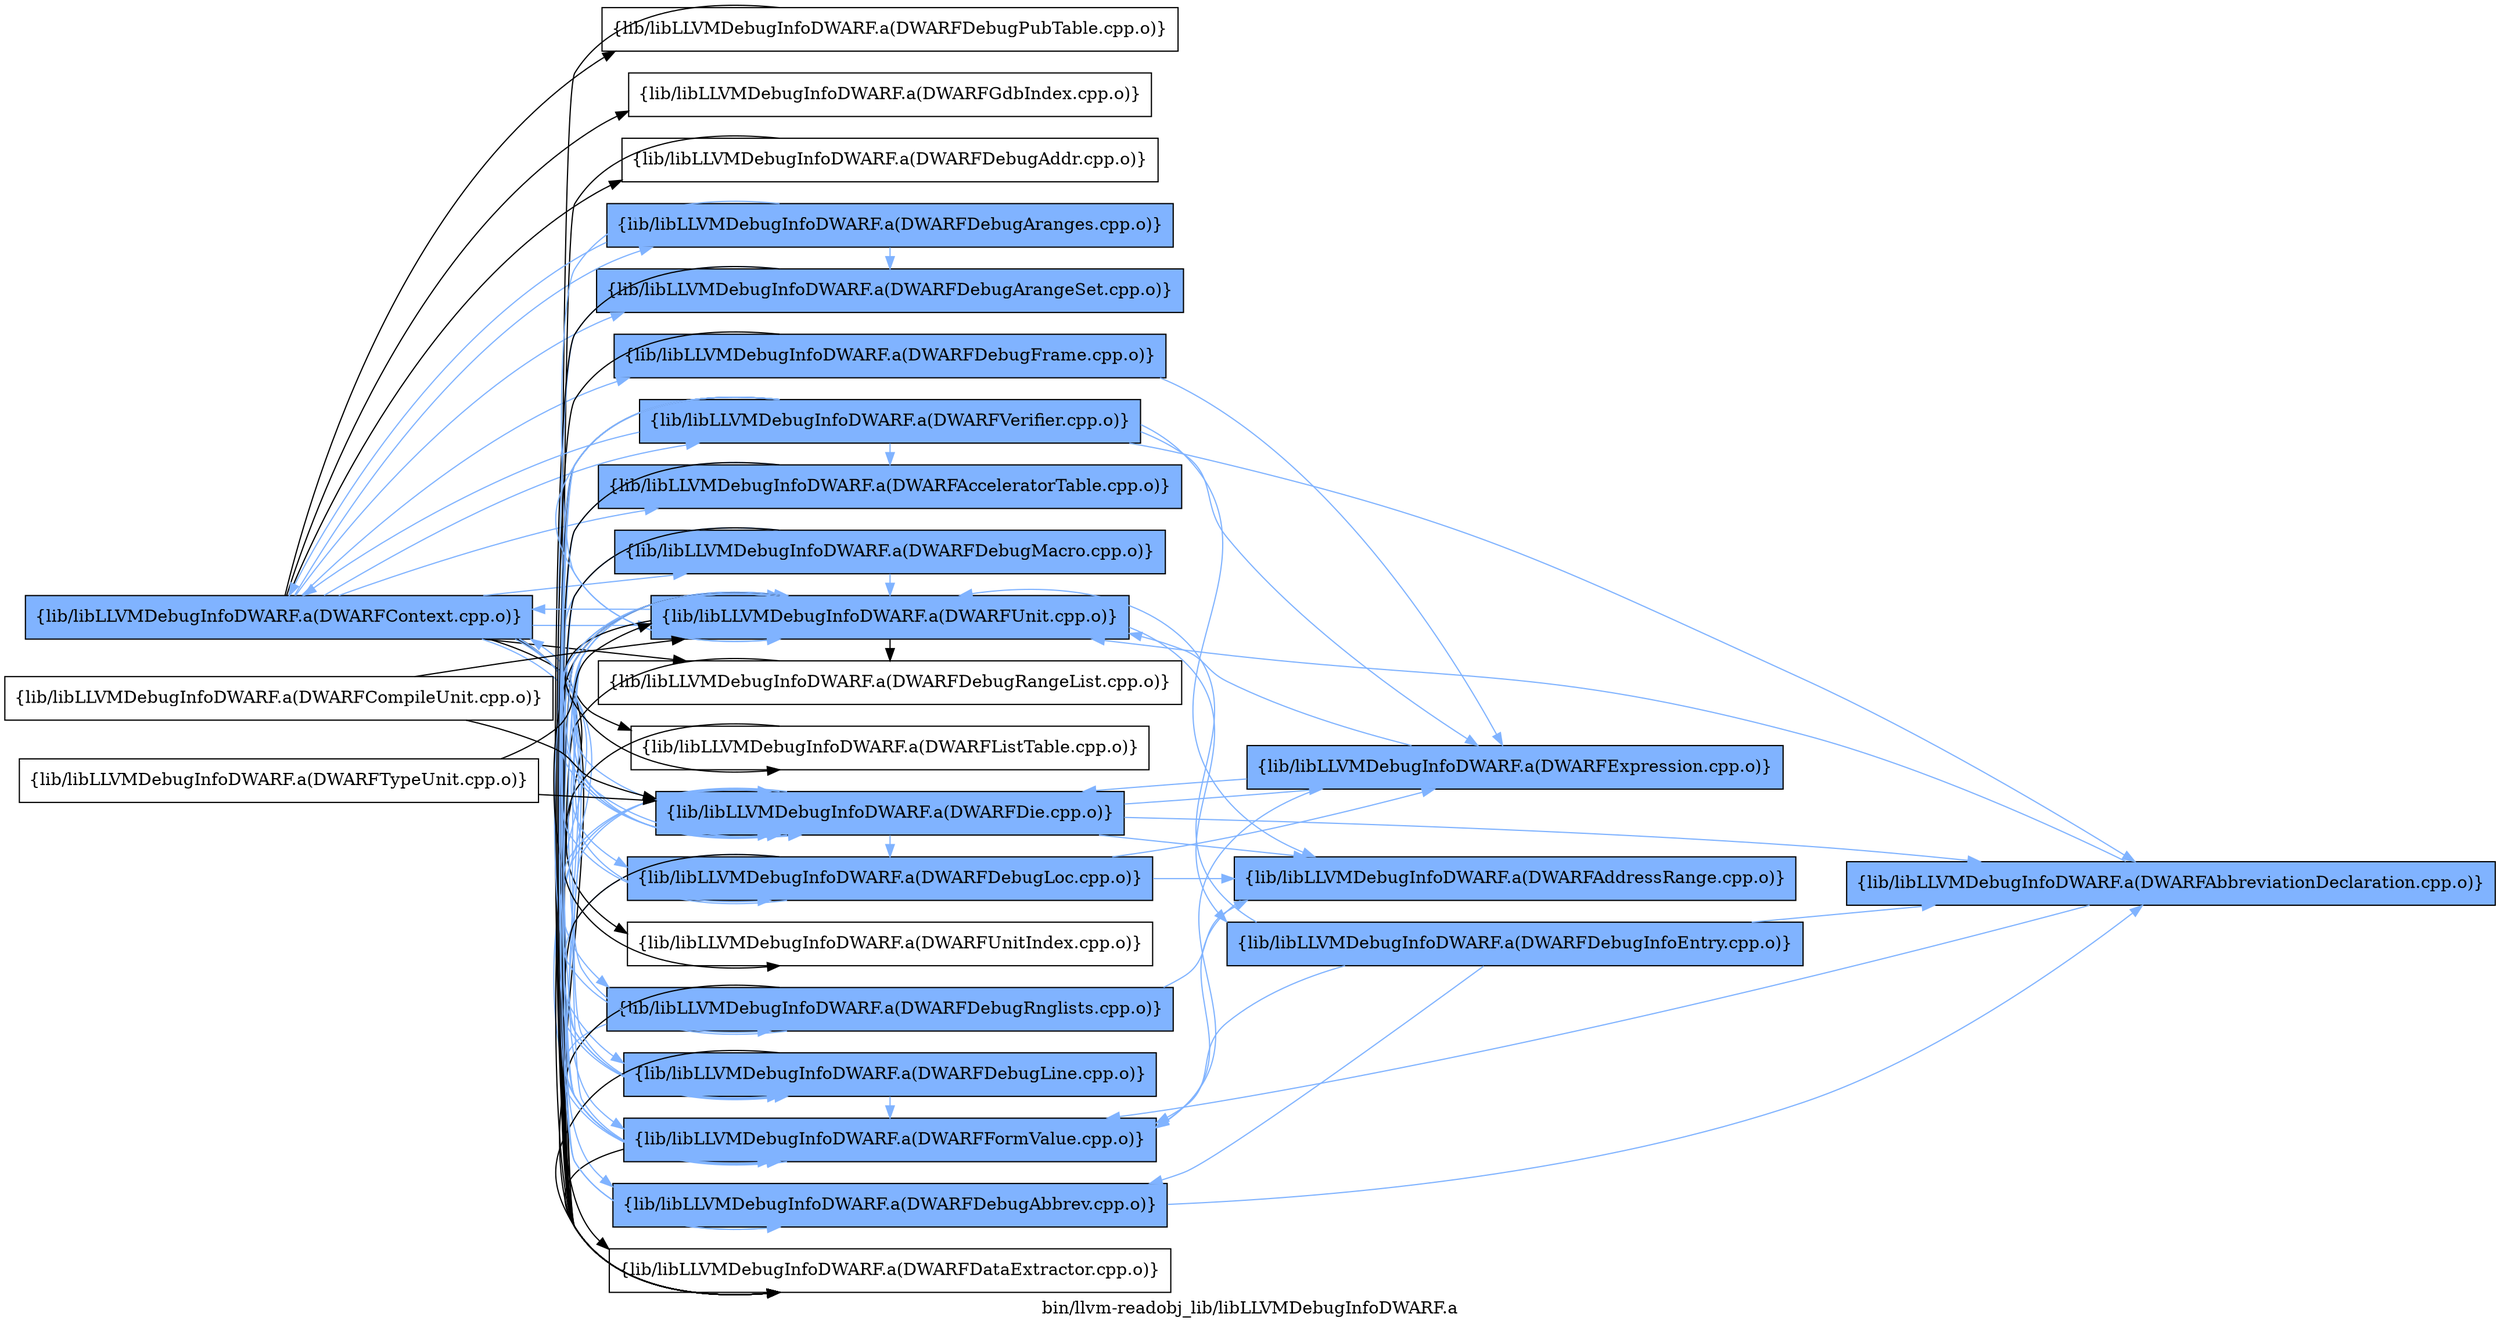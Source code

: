 digraph "bin/llvm-readobj_lib/libLLVMDebugInfoDWARF.a" {
	label="bin/llvm-readobj_lib/libLLVMDebugInfoDWARF.a";
	rankdir=LR;
	{ rank=same; Node0x564f677fc3f8;  }
	{ rank=same; Node0x564f677f7218; Node0x564f677f56e8; Node0x564f677f5968; Node0x564f677fe018; Node0x564f677fdd98; Node0x564f677fce98; Node0x564f677fca38; Node0x564f677fd1b8; Node0x564f677fba48; Node0x564f677fbcc8; Node0x564f677fc9e8; Node0x564f677fd898; Node0x564f677fdde8; Node0x564f677fea68; Node0x564f677f5a08; Node0x564f677f6048; Node0x564f677f5328; Node0x564f677f6f48; Node0x564f677f55f8; Node0x564f677f8b18;  }

	Node0x564f677fc3f8 [shape=record,shape=box,group=1,style=filled,fillcolor="0.600000 0.5 1",label="{lib/libLLVMDebugInfoDWARF.a(DWARFContext.cpp.o)}"];
	Node0x564f677fc3f8 -> Node0x564f677f7218[color="0.600000 0.5 1"];
	Node0x564f677fc3f8 -> Node0x564f677f56e8;
	Node0x564f677fc3f8 -> Node0x564f677f5968;
	Node0x564f677fc3f8 -> Node0x564f677fe018[color="0.600000 0.5 1"];
	Node0x564f677fc3f8 -> Node0x564f677fdd98[color="0.600000 0.5 1"];
	Node0x564f677fc3f8 -> Node0x564f677fce98[color="0.600000 0.5 1"];
	Node0x564f677fc3f8 -> Node0x564f677fca38;
	Node0x564f677fc3f8 -> Node0x564f677fd1b8;
	Node0x564f677fc3f8 -> Node0x564f677fba48;
	Node0x564f677fc3f8 -> Node0x564f677fbcc8[color="0.600000 0.5 1"];
	Node0x564f677fc3f8 -> Node0x564f677fc9e8;
	Node0x564f677fc3f8 -> Node0x564f677fd898[color="0.600000 0.5 1"];
	Node0x564f677fc3f8 -> Node0x564f677fdde8;
	Node0x564f677fc3f8 -> Node0x564f677fea68[color="0.600000 0.5 1"];
	Node0x564f677fc3f8 -> Node0x564f677f5a08[color="0.600000 0.5 1"];
	Node0x564f677fc3f8 -> Node0x564f677f6048[color="0.600000 0.5 1"];
	Node0x564f677fc3f8 -> Node0x564f677f5328[color="0.600000 0.5 1"];
	Node0x564f677fc3f8 -> Node0x564f677f6f48[color="0.600000 0.5 1"];
	Node0x564f677fc3f8 -> Node0x564f677f55f8[color="0.600000 0.5 1"];
	Node0x564f677fc3f8 -> Node0x564f677f8b18[color="0.600000 0.5 1"];
	Node0x564f677f6048 [shape=record,shape=box,group=1,style=filled,fillcolor="0.600000 0.5 1",label="{lib/libLLVMDebugInfoDWARF.a(DWARFDebugFrame.cpp.o)}"];
	Node0x564f677f6048 -> Node0x564f677fe428[color="0.600000 0.5 1"];
	Node0x564f677f6048 -> Node0x564f677fc9e8;
	Node0x564f677f7218 [shape=record,shape=box,group=1,style=filled,fillcolor="0.600000 0.5 1",label="{lib/libLLVMDebugInfoDWARF.a(DWARFDebugMacro.cpp.o)}"];
	Node0x564f677f7218 -> Node0x564f677fdd98[color="0.600000 0.5 1"];
	Node0x564f677f7218 -> Node0x564f677fce98[color="0.600000 0.5 1"];
	Node0x564f677f7218 -> Node0x564f677fc9e8;
	Node0x564f677f7218 -> Node0x564f677f55f8[color="0.600000 0.5 1"];
	Node0x564f677f56e8 [shape=record,shape=box,group=0,label="{lib/libLLVMDebugInfoDWARF.a(DWARFDebugPubTable.cpp.o)}"];
	Node0x564f677f56e8 -> Node0x564f677fc9e8;
	Node0x564f677f5968 [shape=record,shape=box,group=0,label="{lib/libLLVMDebugInfoDWARF.a(DWARFDebugRangeList.cpp.o)}"];
	Node0x564f677f5968 -> Node0x564f677fc9e8;
	Node0x564f677fe018 [shape=record,shape=box,group=1,style=filled,fillcolor="0.600000 0.5 1",label="{lib/libLLVMDebugInfoDWARF.a(DWARFDebugRnglists.cpp.o)}"];
	Node0x564f677fe018 -> Node0x564f677f6f98[color="0.600000 0.5 1"];
	Node0x564f677fe018 -> Node0x564f677fce98[color="0.600000 0.5 1"];
	Node0x564f677fe018 -> Node0x564f677fc9e8;
	Node0x564f677fe018 -> Node0x564f677f55f8[color="0.600000 0.5 1"];
	Node0x564f677fdd98 [shape=record,shape=box,group=1,style=filled,fillcolor="0.600000 0.5 1",label="{lib/libLLVMDebugInfoDWARF.a(DWARFDie.cpp.o)}"];
	Node0x564f677fdd98 -> Node0x564f677f6f98[color="0.600000 0.5 1"];
	Node0x564f677fdd98 -> Node0x564f677fe428[color="0.600000 0.5 1"];
	Node0x564f677fdd98 -> Node0x564f677fce98[color="0.600000 0.5 1"];
	Node0x564f677fdd98 -> Node0x564f677fc3f8[color="0.600000 0.5 1"];
	Node0x564f677fdd98 -> Node0x564f677fd118[color="0.600000 0.5 1"];
	Node0x564f677fdd98 -> Node0x564f677f5328[color="0.600000 0.5 1"];
	Node0x564f677fdd98 -> Node0x564f677f6f48[color="0.600000 0.5 1"];
	Node0x564f677fdd98 -> Node0x564f677f55f8[color="0.600000 0.5 1"];
	Node0x564f677fce98 [shape=record,shape=box,group=1,style=filled,fillcolor="0.600000 0.5 1",label="{lib/libLLVMDebugInfoDWARF.a(DWARFFormValue.cpp.o)}"];
	Node0x564f677fce98 -> Node0x564f677fc9e8;
	Node0x564f677fce98 -> Node0x564f677f55f8[color="0.600000 0.5 1"];
	Node0x564f677fca38 [shape=record,shape=box,group=0,label="{lib/libLLVMDebugInfoDWARF.a(DWARFGdbIndex.cpp.o)}"];
	Node0x564f677fd1b8 [shape=record,shape=box,group=0,label="{lib/libLLVMDebugInfoDWARF.a(DWARFListTable.cpp.o)}"];
	Node0x564f677fd1b8 -> Node0x564f677fc9e8;
	Node0x564f677fba48 [shape=record,shape=box,group=0,label="{lib/libLLVMDebugInfoDWARF.a(DWARFUnitIndex.cpp.o)}"];
	Node0x564f677fbcc8 [shape=record,shape=box,group=1,style=filled,fillcolor="0.600000 0.5 1",label="{lib/libLLVMDebugInfoDWARF.a(DWARFAcceleratorTable.cpp.o)}"];
	Node0x564f677fbcc8 -> Node0x564f677fce98[color="0.600000 0.5 1"];
	Node0x564f677fbcc8 -> Node0x564f677fc9e8;
	Node0x564f677fc9e8 [shape=record,shape=box,group=0,label="{lib/libLLVMDebugInfoDWARF.a(DWARFDataExtractor.cpp.o)}"];
	Node0x564f677fd898 [shape=record,shape=box,group=1,style=filled,fillcolor="0.600000 0.5 1",label="{lib/libLLVMDebugInfoDWARF.a(DWARFDebugAbbrev.cpp.o)}"];
	Node0x564f677fd898 -> Node0x564f677fd118[color="0.600000 0.5 1"];
	Node0x564f677fdde8 [shape=record,shape=box,group=0,label="{lib/libLLVMDebugInfoDWARF.a(DWARFDebugAddr.cpp.o)}"];
	Node0x564f677fdde8 -> Node0x564f677fc9e8;
	Node0x564f677fea68 [shape=record,shape=box,group=1,style=filled,fillcolor="0.600000 0.5 1",label="{lib/libLLVMDebugInfoDWARF.a(DWARFDebugArangeSet.cpp.o)}"];
	Node0x564f677fea68 -> Node0x564f677fce98[color="0.600000 0.5 1"];
	Node0x564f677fea68 -> Node0x564f677fc9e8;
	Node0x564f677f5a08 [shape=record,shape=box,group=1,style=filled,fillcolor="0.600000 0.5 1",label="{lib/libLLVMDebugInfoDWARF.a(DWARFDebugAranges.cpp.o)}"];
	Node0x564f677f5a08 -> Node0x564f677fc3f8[color="0.600000 0.5 1"];
	Node0x564f677f5a08 -> Node0x564f677fea68[color="0.600000 0.5 1"];
	Node0x564f677f5a08 -> Node0x564f677f55f8[color="0.600000 0.5 1"];
	Node0x564f677f5328 [shape=record,shape=box,group=1,style=filled,fillcolor="0.600000 0.5 1",label="{lib/libLLVMDebugInfoDWARF.a(DWARFDebugLine.cpp.o)}"];
	Node0x564f677f5328 -> Node0x564f677fdd98[color="0.600000 0.5 1"];
	Node0x564f677f5328 -> Node0x564f677fce98[color="0.600000 0.5 1"];
	Node0x564f677f5328 -> Node0x564f677fc9e8;
	Node0x564f677f5328 -> Node0x564f677f55f8[color="0.600000 0.5 1"];
	Node0x564f677f6f48 [shape=record,shape=box,group=1,style=filled,fillcolor="0.600000 0.5 1",label="{lib/libLLVMDebugInfoDWARF.a(DWARFDebugLoc.cpp.o)}"];
	Node0x564f677f6f48 -> Node0x564f677f6f98[color="0.600000 0.5 1"];
	Node0x564f677f6f48 -> Node0x564f677fe428[color="0.600000 0.5 1"];
	Node0x564f677f6f48 -> Node0x564f677fce98[color="0.600000 0.5 1"];
	Node0x564f677f6f48 -> Node0x564f677fc9e8;
	Node0x564f677f6f48 -> Node0x564f677f55f8[color="0.600000 0.5 1"];
	Node0x564f677f55f8 [shape=record,shape=box,group=1,style=filled,fillcolor="0.600000 0.5 1",label="{lib/libLLVMDebugInfoDWARF.a(DWARFUnit.cpp.o)}"];
	Node0x564f677f55f8 -> Node0x564f677f5968;
	Node0x564f677f55f8 -> Node0x564f677fe018[color="0.600000 0.5 1"];
	Node0x564f677f55f8 -> Node0x564f677fdd98[color="0.600000 0.5 1"];
	Node0x564f677f55f8 -> Node0x564f677fce98[color="0.600000 0.5 1"];
	Node0x564f677f55f8 -> Node0x564f677fd1b8;
	Node0x564f677f55f8 -> Node0x564f677fba48;
	Node0x564f677f55f8 -> Node0x564f677fc3f8[color="0.600000 0.5 1"];
	Node0x564f677f55f8 -> Node0x564f677fc9e8;
	Node0x564f677f55f8 -> Node0x564f677fd898[color="0.600000 0.5 1"];
	Node0x564f677f55f8 -> Node0x564f677f6f48[color="0.600000 0.5 1"];
	Node0x564f677f55f8 -> Node0x564f677f4ec8[color="0.600000 0.5 1"];
	Node0x564f677f8b18 [shape=record,shape=box,group=1,style=filled,fillcolor="0.600000 0.5 1",label="{lib/libLLVMDebugInfoDWARF.a(DWARFVerifier.cpp.o)}"];
	Node0x564f677f8b18 -> Node0x564f677f6f98[color="0.600000 0.5 1"];
	Node0x564f677f8b18 -> Node0x564f677fdd98[color="0.600000 0.5 1"];
	Node0x564f677f8b18 -> Node0x564f677fe428[color="0.600000 0.5 1"];
	Node0x564f677f8b18 -> Node0x564f677fce98[color="0.600000 0.5 1"];
	Node0x564f677f8b18 -> Node0x564f677fc3f8[color="0.600000 0.5 1"];
	Node0x564f677f8b18 -> Node0x564f677fbcc8[color="0.600000 0.5 1"];
	Node0x564f677f8b18 -> Node0x564f677fc9e8;
	Node0x564f677f8b18 -> Node0x564f677fd898[color="0.600000 0.5 1"];
	Node0x564f677f8b18 -> Node0x564f677fd118[color="0.600000 0.5 1"];
	Node0x564f677f8b18 -> Node0x564f677f5328[color="0.600000 0.5 1"];
	Node0x564f677f8b18 -> Node0x564f677f55f8[color="0.600000 0.5 1"];
	Node0x564f677fd118 [shape=record,shape=box,group=1,style=filled,fillcolor="0.600000 0.5 1",label="{lib/libLLVMDebugInfoDWARF.a(DWARFAbbreviationDeclaration.cpp.o)}"];
	Node0x564f677fd118 -> Node0x564f677fce98[color="0.600000 0.5 1"];
	Node0x564f677fd118 -> Node0x564f677f55f8[color="0.600000 0.5 1"];
	Node0x564f677fe428 [shape=record,shape=box,group=1,style=filled,fillcolor="0.600000 0.5 1",label="{lib/libLLVMDebugInfoDWARF.a(DWARFExpression.cpp.o)}"];
	Node0x564f677fe428 -> Node0x564f677fdd98[color="0.600000 0.5 1"];
	Node0x564f677fe428 -> Node0x564f677fce98[color="0.600000 0.5 1"];
	Node0x564f677fe428 -> Node0x564f677f55f8[color="0.600000 0.5 1"];
	Node0x564f677f6f98 [shape=record,shape=box,group=1,style=filled,fillcolor="0.600000 0.5 1",label="{lib/libLLVMDebugInfoDWARF.a(DWARFAddressRange.cpp.o)}"];
	Node0x564f677f6f98 -> Node0x564f677fce98[color="0.600000 0.5 1"];
	Node0x564f677f4ec8 [shape=record,shape=box,group=1,style=filled,fillcolor="0.600000 0.5 1",label="{lib/libLLVMDebugInfoDWARF.a(DWARFDebugInfoEntry.cpp.o)}"];
	Node0x564f677f4ec8 -> Node0x564f677fce98[color="0.600000 0.5 1"];
	Node0x564f677f4ec8 -> Node0x564f677fd898[color="0.600000 0.5 1"];
	Node0x564f677f4ec8 -> Node0x564f677fd118[color="0.600000 0.5 1"];
	Node0x564f677f4ec8 -> Node0x564f677f55f8[color="0.600000 0.5 1"];
	Node0x564f677f97e8 [shape=record,shape=box,group=0,label="{lib/libLLVMDebugInfoDWARF.a(DWARFTypeUnit.cpp.o)}"];
	Node0x564f677f97e8 -> Node0x564f677fdd98;
	Node0x564f677f97e8 -> Node0x564f677f55f8;
	Node0x564f677f9248 [shape=record,shape=box,group=0,label="{lib/libLLVMDebugInfoDWARF.a(DWARFCompileUnit.cpp.o)}"];
	Node0x564f677f9248 -> Node0x564f677fdd98;
	Node0x564f677f9248 -> Node0x564f677f55f8;
}
